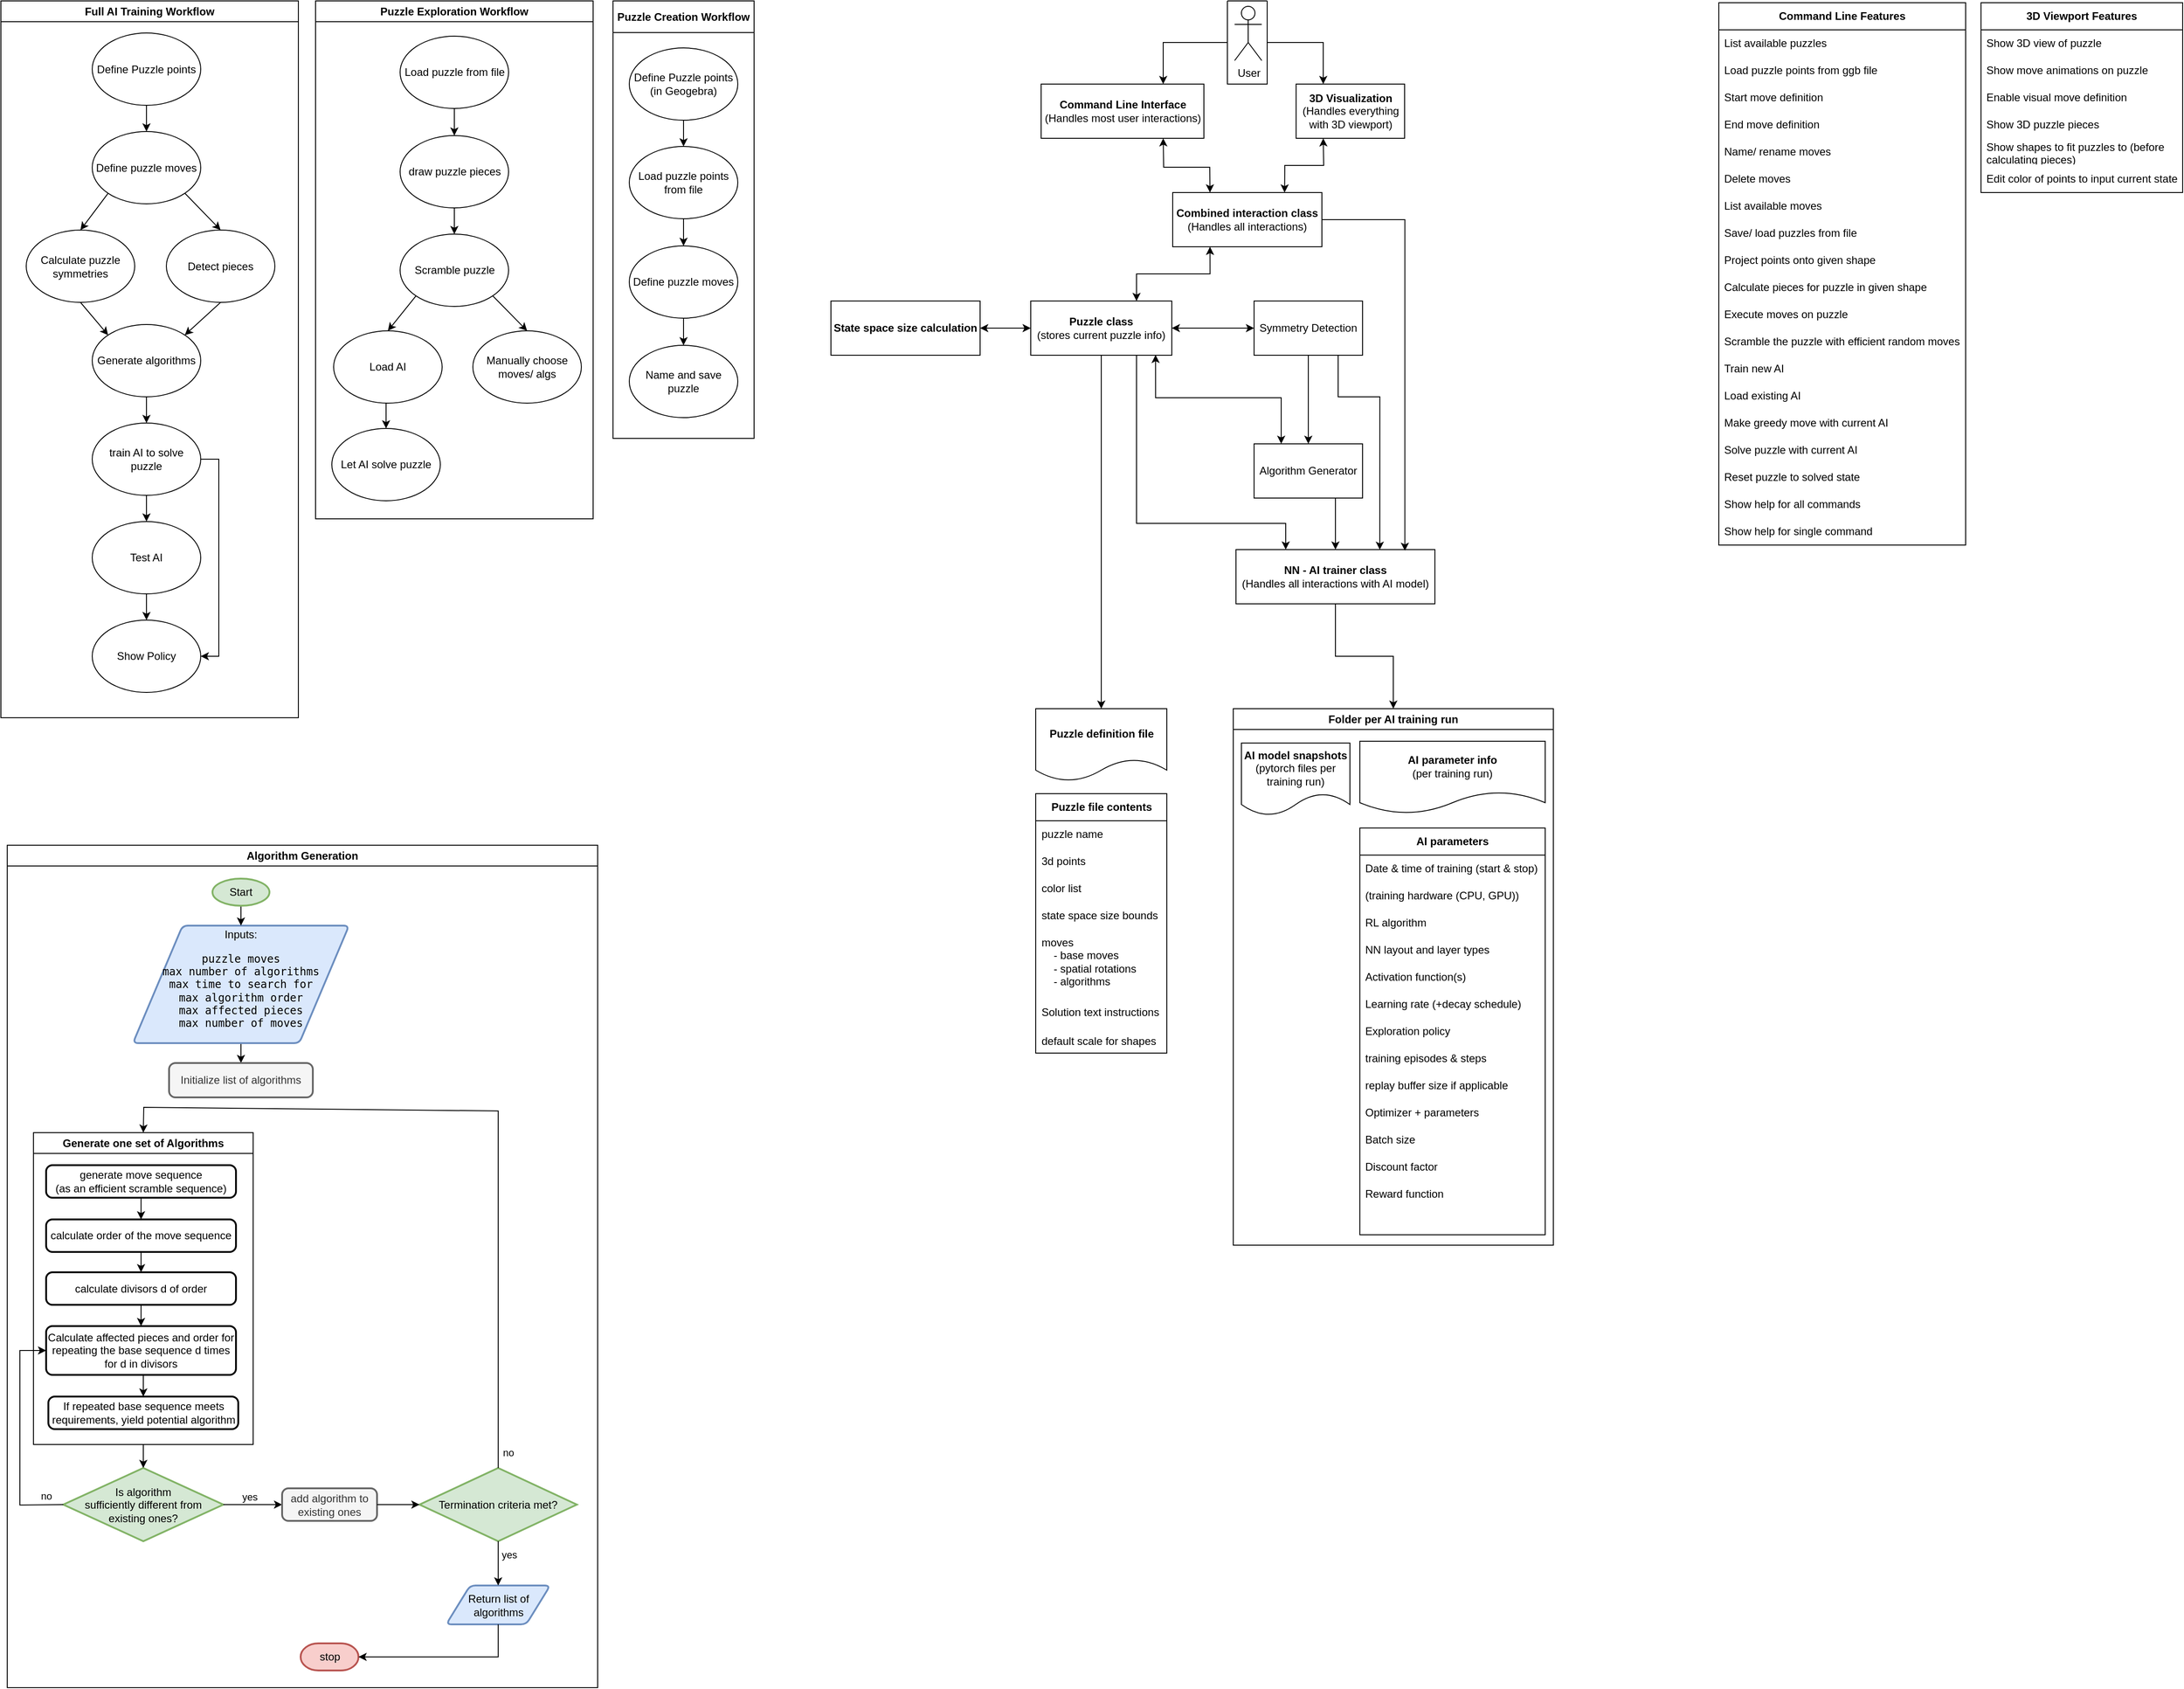 <mxfile border="50" scale="3" compressed="false" locked="false" version="24.7.7">
  <diagram name="Blank" id="YmL12bMKpDGza6XwsDPr">
    <mxGraphModel dx="4391" dy="1742" grid="0" gridSize="10" guides="1" tooltips="1" connect="1" arrows="1" fold="1" page="0" pageScale="1" pageWidth="827" pageHeight="1169" background="none" math="1" shadow="0">
      <root>
        <mxCell id="X5NqExCQtvZxIxQ7pmgY-0" />
        <mxCell id="1" parent="X5NqExCQtvZxIxQ7pmgY-0" />
        <mxCell id="YZ_U7X2G1Z9TdqTl7Ohf-2" value="&lt;b&gt;3D Visualization &lt;/b&gt;(Handles everything with 3D viewport)" style="rounded=0;whiteSpace=wrap;html=1;" parent="1" vertex="1">
          <mxGeometry x="369.5" y="362" width="120" height="60" as="geometry" />
        </mxCell>
        <mxCell id="YZ_U7X2G1Z9TdqTl7Ohf-3" value="&lt;b&gt;Command Line Interface&lt;/b&gt;&lt;br&gt;(Handles most user interactions)" style="rounded=0;whiteSpace=wrap;html=1;" parent="1" vertex="1">
          <mxGeometry x="87.5" y="362" width="180" height="60" as="geometry" />
        </mxCell>
        <mxCell id="YZ_U7X2G1Z9TdqTl7Ohf-92" style="edgeStyle=orthogonalEdgeStyle;rounded=0;orthogonalLoop=1;jettySize=auto;html=1;exitX=0.5;exitY=1;exitDx=0;exitDy=0;entryX=0.5;entryY=0;entryDx=0;entryDy=0;" parent="1" source="YZ_U7X2G1Z9TdqTl7Ohf-6" target="YZ_U7X2G1Z9TdqTl7Ohf-91" edge="1">
          <mxGeometry relative="1" as="geometry" />
        </mxCell>
        <mxCell id="YZ_U7X2G1Z9TdqTl7Ohf-6" value="&lt;b&gt;NN - AI trainer class&lt;/b&gt;&lt;br&gt;(Handles all interactions with AI model)" style="rounded=0;whiteSpace=wrap;html=1;" parent="1" vertex="1">
          <mxGeometry x="303" y="877" width="220" height="60" as="geometry" />
        </mxCell>
        <mxCell id="YZ_U7X2G1Z9TdqTl7Ohf-26" value="&lt;b&gt;Puzzle definition file&lt;/b&gt;" style="shape=document;whiteSpace=wrap;html=1;boundedLbl=1;" parent="1" vertex="1">
          <mxGeometry x="81.5" y="1053" width="145" height="80" as="geometry" />
        </mxCell>
        <mxCell id="YZ_U7X2G1Z9TdqTl7Ohf-28" value="&lt;b&gt;Puzzle file contents&lt;/b&gt;" style="swimlane;fontStyle=0;childLayout=stackLayout;horizontal=1;startSize=30;horizontalStack=0;resizeParent=1;resizeParentMax=0;resizeLast=0;collapsible=1;marginBottom=0;whiteSpace=wrap;html=1;" parent="1" vertex="1">
          <mxGeometry x="81.5" y="1147" width="145" height="287" as="geometry">
            <mxRectangle x="65" y="796" width="138" height="30" as="alternateBounds" />
          </mxGeometry>
        </mxCell>
        <mxCell id="YZ_U7X2G1Z9TdqTl7Ohf-29" value="puzzle name&lt;br&gt;" style="text;strokeColor=none;fillColor=none;align=left;verticalAlign=middle;spacingLeft=4;spacingRight=4;overflow=hidden;points=[[0,0.5],[1,0.5]];portConstraint=eastwest;rotatable=0;whiteSpace=wrap;html=1;" parent="YZ_U7X2G1Z9TdqTl7Ohf-28" vertex="1">
          <mxGeometry y="30" width="145" height="30" as="geometry" />
        </mxCell>
        <mxCell id="YZ_U7X2G1Z9TdqTl7Ohf-30" value="3d points" style="text;strokeColor=none;fillColor=none;align=left;verticalAlign=middle;spacingLeft=4;spacingRight=4;overflow=hidden;points=[[0,0.5],[1,0.5]];portConstraint=eastwest;rotatable=0;whiteSpace=wrap;html=1;" parent="YZ_U7X2G1Z9TdqTl7Ohf-28" vertex="1">
          <mxGeometry y="60" width="145" height="30" as="geometry" />
        </mxCell>
        <mxCell id="YZ_U7X2G1Z9TdqTl7Ohf-31" value="color list" style="text;strokeColor=none;fillColor=none;align=left;verticalAlign=middle;spacingLeft=4;spacingRight=4;overflow=hidden;points=[[0,0.5],[1,0.5]];portConstraint=eastwest;rotatable=0;whiteSpace=wrap;html=1;" parent="YZ_U7X2G1Z9TdqTl7Ohf-28" vertex="1">
          <mxGeometry y="90" width="145" height="30" as="geometry" />
        </mxCell>
        <mxCell id="YZ_U7X2G1Z9TdqTl7Ohf-33" value="state space size bounds" style="text;strokeColor=none;fillColor=none;align=left;verticalAlign=middle;spacingLeft=4;spacingRight=4;overflow=hidden;points=[[0,0.5],[1,0.5]];portConstraint=eastwest;rotatable=0;whiteSpace=wrap;html=1;" parent="YZ_U7X2G1Z9TdqTl7Ohf-28" vertex="1">
          <mxGeometry y="120" width="145" height="30" as="geometry" />
        </mxCell>
        <mxCell id="YZ_U7X2G1Z9TdqTl7Ohf-32" value="moves&lt;br&gt;&amp;nbsp; &amp;nbsp; - base moves&lt;br&gt;&amp;nbsp; &amp;nbsp; - spatial rotations&lt;br&gt;&amp;nbsp; &amp;nbsp; - algorithms" style="text;strokeColor=none;fillColor=none;align=left;verticalAlign=middle;spacingLeft=4;spacingRight=4;overflow=hidden;points=[[0,0.5],[1,0.5]];portConstraint=eastwest;rotatable=0;whiteSpace=wrap;html=1;" parent="YZ_U7X2G1Z9TdqTl7Ohf-28" vertex="1">
          <mxGeometry y="150" width="145" height="72" as="geometry" />
        </mxCell>
        <mxCell id="YZ_U7X2G1Z9TdqTl7Ohf-34" value="Solution text instructions" style="text;strokeColor=none;fillColor=none;align=left;verticalAlign=middle;spacingLeft=4;spacingRight=4;overflow=hidden;points=[[0,0.5],[1,0.5]];portConstraint=eastwest;rotatable=0;whiteSpace=wrap;html=1;" parent="YZ_U7X2G1Z9TdqTl7Ohf-28" vertex="1">
          <mxGeometry y="222" width="145" height="39" as="geometry" />
        </mxCell>
        <mxCell id="YZ_U7X2G1Z9TdqTl7Ohf-35" value="default scale for shapes" style="text;strokeColor=none;fillColor=none;align=left;verticalAlign=middle;spacingLeft=4;spacingRight=4;overflow=hidden;points=[[0,0.5],[1,0.5]];portConstraint=eastwest;rotatable=0;whiteSpace=wrap;html=1;" parent="YZ_U7X2G1Z9TdqTl7Ohf-28" vertex="1">
          <mxGeometry y="261" width="145" height="26" as="geometry" />
        </mxCell>
        <mxCell id="YZ_U7X2G1Z9TdqTl7Ohf-85" style="edgeStyle=orthogonalEdgeStyle;rounded=0;orthogonalLoop=1;jettySize=auto;html=1;exitX=0.5;exitY=1;exitDx=0;exitDy=0;entryX=0.5;entryY=0;entryDx=0;entryDy=0;" parent="1" source="YZ_U7X2G1Z9TdqTl7Ohf-36" target="YZ_U7X2G1Z9TdqTl7Ohf-26" edge="1">
          <mxGeometry relative="1" as="geometry" />
        </mxCell>
        <mxCell id="YZ_U7X2G1Z9TdqTl7Ohf-87" style="edgeStyle=orthogonalEdgeStyle;rounded=0;orthogonalLoop=1;jettySize=auto;html=1;exitX=0.75;exitY=1;exitDx=0;exitDy=0;entryX=0.25;entryY=0;entryDx=0;entryDy=0;" parent="1" source="YZ_U7X2G1Z9TdqTl7Ohf-36" target="YZ_U7X2G1Z9TdqTl7Ohf-6" edge="1">
          <mxGeometry relative="1" as="geometry">
            <Array as="points">
              <mxPoint x="193" y="848" />
              <mxPoint x="358" y="848" />
            </Array>
          </mxGeometry>
        </mxCell>
        <mxCell id="vBAFqBCsBt2yFsT1og7w-2" style="edgeStyle=orthogonalEdgeStyle;rounded=0;orthogonalLoop=1;jettySize=auto;html=1;exitX=0.885;exitY=0.993;exitDx=0;exitDy=0;entryX=0.25;entryY=0;entryDx=0;entryDy=0;exitPerimeter=0;startArrow=classic;" parent="1" source="YZ_U7X2G1Z9TdqTl7Ohf-36" target="vBAFqBCsBt2yFsT1og7w-1" edge="1">
          <mxGeometry relative="1" as="geometry">
            <Array as="points">
              <mxPoint x="214" y="709" />
              <mxPoint x="353" y="709" />
            </Array>
          </mxGeometry>
        </mxCell>
        <mxCell id="vBAFqBCsBt2yFsT1og7w-9" style="edgeStyle=orthogonalEdgeStyle;rounded=0;orthogonalLoop=1;jettySize=auto;html=1;exitX=1;exitY=0.5;exitDx=0;exitDy=0;entryX=0;entryY=0.5;entryDx=0;entryDy=0;startArrow=classic;" parent="1" source="YZ_U7X2G1Z9TdqTl7Ohf-36" target="vBAFqBCsBt2yFsT1og7w-5" edge="1">
          <mxGeometry relative="1" as="geometry" />
        </mxCell>
        <mxCell id="YZ_U7X2G1Z9TdqTl7Ohf-36" value="&lt;b&gt;Puzzle class&lt;/b&gt;&lt;br&gt;(stores current puzzle info)" style="rounded=0;whiteSpace=wrap;html=1;" parent="1" vertex="1">
          <mxGeometry x="76" y="602" width="156" height="60" as="geometry" />
        </mxCell>
        <mxCell id="YZ_U7X2G1Z9TdqTl7Ohf-37" value="Full AI Training Workflow" style="swimlane;whiteSpace=wrap;html=1;" parent="1" vertex="1">
          <mxGeometry x="-1063" y="270" width="329" height="793" as="geometry" />
        </mxCell>
        <mxCell id="YZ_U7X2G1Z9TdqTl7Ohf-8" value="Define Puzzle points" style="ellipse;whiteSpace=wrap;html=1;" parent="YZ_U7X2G1Z9TdqTl7Ohf-37" vertex="1">
          <mxGeometry x="101" y="35.5" width="120" height="80" as="geometry" />
        </mxCell>
        <mxCell id="YZ_U7X2G1Z9TdqTl7Ohf-9" value="Define puzzle moves" style="ellipse;whiteSpace=wrap;html=1;" parent="YZ_U7X2G1Z9TdqTl7Ohf-37" vertex="1">
          <mxGeometry x="101" y="144.5" width="120" height="80" as="geometry" />
        </mxCell>
        <mxCell id="YZ_U7X2G1Z9TdqTl7Ohf-17" style="edgeStyle=orthogonalEdgeStyle;rounded=0;orthogonalLoop=1;jettySize=auto;html=1;exitX=0.5;exitY=1;exitDx=0;exitDy=0;entryX=0.5;entryY=0;entryDx=0;entryDy=0;" parent="YZ_U7X2G1Z9TdqTl7Ohf-37" source="YZ_U7X2G1Z9TdqTl7Ohf-8" target="YZ_U7X2G1Z9TdqTl7Ohf-9" edge="1">
          <mxGeometry relative="1" as="geometry" />
        </mxCell>
        <mxCell id="YZ_U7X2G1Z9TdqTl7Ohf-10" value="Calculate puzzle symmetries" style="ellipse;whiteSpace=wrap;html=1;" parent="YZ_U7X2G1Z9TdqTl7Ohf-37" vertex="1">
          <mxGeometry x="28" y="253.5" width="120" height="80" as="geometry" />
        </mxCell>
        <mxCell id="OKftUoUEySjcNpwJLwpV-1" value="Detect pieces" style="ellipse;whiteSpace=wrap;html=1;" vertex="1" parent="YZ_U7X2G1Z9TdqTl7Ohf-37">
          <mxGeometry x="183" y="253.5" width="120" height="80" as="geometry" />
        </mxCell>
        <mxCell id="YZ_U7X2G1Z9TdqTl7Ohf-11" value="Generate algorithms" style="ellipse;whiteSpace=wrap;html=1;" parent="YZ_U7X2G1Z9TdqTl7Ohf-37" vertex="1">
          <mxGeometry x="101" y="358" width="120" height="80" as="geometry" />
        </mxCell>
        <mxCell id="YZ_U7X2G1Z9TdqTl7Ohf-12" value="train AI to solve puzzle" style="ellipse;whiteSpace=wrap;html=1;" parent="YZ_U7X2G1Z9TdqTl7Ohf-37" vertex="1">
          <mxGeometry x="101" y="467" width="120" height="80" as="geometry" />
        </mxCell>
        <mxCell id="YZ_U7X2G1Z9TdqTl7Ohf-20" style="edgeStyle=orthogonalEdgeStyle;rounded=0;orthogonalLoop=1;jettySize=auto;html=1;exitX=0.5;exitY=1;exitDx=0;exitDy=0;entryX=0.5;entryY=0;entryDx=0;entryDy=0;" parent="YZ_U7X2G1Z9TdqTl7Ohf-37" source="YZ_U7X2G1Z9TdqTl7Ohf-11" target="YZ_U7X2G1Z9TdqTl7Ohf-12" edge="1">
          <mxGeometry relative="1" as="geometry" />
        </mxCell>
        <mxCell id="YZ_U7X2G1Z9TdqTl7Ohf-13" value="Test AI" style="ellipse;whiteSpace=wrap;html=1;" parent="YZ_U7X2G1Z9TdqTl7Ohf-37" vertex="1">
          <mxGeometry x="101" y="576" width="120" height="80" as="geometry" />
        </mxCell>
        <mxCell id="YZ_U7X2G1Z9TdqTl7Ohf-21" style="edgeStyle=orthogonalEdgeStyle;rounded=0;orthogonalLoop=1;jettySize=auto;html=1;exitX=0.5;exitY=1;exitDx=0;exitDy=0;entryX=0.5;entryY=0;entryDx=0;entryDy=0;" parent="YZ_U7X2G1Z9TdqTl7Ohf-37" source="YZ_U7X2G1Z9TdqTl7Ohf-12" target="YZ_U7X2G1Z9TdqTl7Ohf-13" edge="1">
          <mxGeometry relative="1" as="geometry" />
        </mxCell>
        <mxCell id="YZ_U7X2G1Z9TdqTl7Ohf-14" value="Show Policy" style="ellipse;whiteSpace=wrap;html=1;" parent="YZ_U7X2G1Z9TdqTl7Ohf-37" vertex="1">
          <mxGeometry x="101" y="685" width="120" height="80" as="geometry" />
        </mxCell>
        <mxCell id="YZ_U7X2G1Z9TdqTl7Ohf-24" style="edgeStyle=orthogonalEdgeStyle;rounded=0;orthogonalLoop=1;jettySize=auto;html=1;exitX=1;exitY=0.5;exitDx=0;exitDy=0;entryX=1;entryY=0.5;entryDx=0;entryDy=0;" parent="YZ_U7X2G1Z9TdqTl7Ohf-37" source="YZ_U7X2G1Z9TdqTl7Ohf-12" target="YZ_U7X2G1Z9TdqTl7Ohf-14" edge="1">
          <mxGeometry relative="1" as="geometry" />
        </mxCell>
        <mxCell id="YZ_U7X2G1Z9TdqTl7Ohf-22" style="edgeStyle=orthogonalEdgeStyle;rounded=0;orthogonalLoop=1;jettySize=auto;html=1;exitX=0.5;exitY=1;exitDx=0;exitDy=0;entryX=0.5;entryY=0;entryDx=0;entryDy=0;" parent="YZ_U7X2G1Z9TdqTl7Ohf-37" source="YZ_U7X2G1Z9TdqTl7Ohf-13" target="YZ_U7X2G1Z9TdqTl7Ohf-14" edge="1">
          <mxGeometry relative="1" as="geometry" />
        </mxCell>
        <mxCell id="OKftUoUEySjcNpwJLwpV-4" value="" style="endArrow=classic;html=1;rounded=0;entryX=0.5;entryY=0;entryDx=0;entryDy=0;exitX=0;exitY=1;exitDx=0;exitDy=0;" edge="1" parent="YZ_U7X2G1Z9TdqTl7Ohf-37" source="YZ_U7X2G1Z9TdqTl7Ohf-9" target="YZ_U7X2G1Z9TdqTl7Ohf-10">
          <mxGeometry width="50" height="50" relative="1" as="geometry">
            <mxPoint x="517" y="289" as="sourcePoint" />
            <mxPoint x="567" y="239" as="targetPoint" />
          </mxGeometry>
        </mxCell>
        <mxCell id="OKftUoUEySjcNpwJLwpV-6" value="" style="endArrow=classic;html=1;rounded=0;entryX=0.5;entryY=0;entryDx=0;entryDy=0;exitX=1;exitY=1;exitDx=0;exitDy=0;" edge="1" parent="YZ_U7X2G1Z9TdqTl7Ohf-37" source="YZ_U7X2G1Z9TdqTl7Ohf-9" target="OKftUoUEySjcNpwJLwpV-1">
          <mxGeometry width="50" height="50" relative="1" as="geometry">
            <mxPoint x="213" y="303" as="sourcePoint" />
            <mxPoint x="263" y="253" as="targetPoint" />
          </mxGeometry>
        </mxCell>
        <mxCell id="OKftUoUEySjcNpwJLwpV-7" value="" style="endArrow=classic;html=1;rounded=0;entryX=1;entryY=0;entryDx=0;entryDy=0;exitX=0.5;exitY=1;exitDx=0;exitDy=0;" edge="1" parent="YZ_U7X2G1Z9TdqTl7Ohf-37" source="OKftUoUEySjcNpwJLwpV-1" target="YZ_U7X2G1Z9TdqTl7Ohf-11">
          <mxGeometry width="50" height="50" relative="1" as="geometry">
            <mxPoint x="198" y="419" as="sourcePoint" />
            <mxPoint x="248" y="369" as="targetPoint" />
          </mxGeometry>
        </mxCell>
        <mxCell id="OKftUoUEySjcNpwJLwpV-8" value="" style="endArrow=classic;html=1;rounded=0;exitX=0.5;exitY=1;exitDx=0;exitDy=0;entryX=0;entryY=0;entryDx=0;entryDy=0;" edge="1" parent="YZ_U7X2G1Z9TdqTl7Ohf-37" source="YZ_U7X2G1Z9TdqTl7Ohf-10" target="YZ_U7X2G1Z9TdqTl7Ohf-11">
          <mxGeometry width="50" height="50" relative="1" as="geometry">
            <mxPoint x="198" y="419" as="sourcePoint" />
            <mxPoint x="248" y="369" as="targetPoint" />
          </mxGeometry>
        </mxCell>
        <mxCell id="YZ_U7X2G1Z9TdqTl7Ohf-38" value="Puzzle Exploration Workflow" style="swimlane;whiteSpace=wrap;html=1;" parent="1" vertex="1">
          <mxGeometry x="-715" y="270" width="307" height="573" as="geometry" />
        </mxCell>
        <mxCell id="YZ_U7X2G1Z9TdqTl7Ohf-53" style="edgeStyle=orthogonalEdgeStyle;rounded=0;orthogonalLoop=1;jettySize=auto;html=1;exitX=0.5;exitY=1;exitDx=0;exitDy=0;entryX=0.5;entryY=0;entryDx=0;entryDy=0;" parent="YZ_U7X2G1Z9TdqTl7Ohf-38" source="YZ_U7X2G1Z9TdqTl7Ohf-39" target="YZ_U7X2G1Z9TdqTl7Ohf-52" edge="1">
          <mxGeometry relative="1" as="geometry" />
        </mxCell>
        <mxCell id="YZ_U7X2G1Z9TdqTl7Ohf-39" value="Load puzzle from file" style="ellipse;whiteSpace=wrap;html=1;" parent="YZ_U7X2G1Z9TdqTl7Ohf-38" vertex="1">
          <mxGeometry x="93.5" y="39" width="120" height="80" as="geometry" />
        </mxCell>
        <mxCell id="YZ_U7X2G1Z9TdqTl7Ohf-48" style="edgeStyle=orthogonalEdgeStyle;rounded=0;orthogonalLoop=1;jettySize=auto;html=1;exitX=0.5;exitY=1;exitDx=0;exitDy=0;entryX=0.5;entryY=0;entryDx=0;entryDy=0;" parent="YZ_U7X2G1Z9TdqTl7Ohf-38" source="YZ_U7X2G1Z9TdqTl7Ohf-40" target="YZ_U7X2G1Z9TdqTl7Ohf-42" edge="1">
          <mxGeometry relative="1" as="geometry" />
        </mxCell>
        <mxCell id="YZ_U7X2G1Z9TdqTl7Ohf-40" value="Load AI" style="ellipse;whiteSpace=wrap;html=1;" parent="YZ_U7X2G1Z9TdqTl7Ohf-38" vertex="1">
          <mxGeometry x="20" y="365" width="120" height="80" as="geometry" />
        </mxCell>
        <mxCell id="YZ_U7X2G1Z9TdqTl7Ohf-41" value="Scramble puzzle" style="ellipse;whiteSpace=wrap;html=1;" parent="YZ_U7X2G1Z9TdqTl7Ohf-38" vertex="1">
          <mxGeometry x="93.5" y="258" width="120" height="80" as="geometry" />
        </mxCell>
        <mxCell id="YZ_U7X2G1Z9TdqTl7Ohf-42" value="Let AI solve puzzle" style="ellipse;whiteSpace=wrap;html=1;" parent="YZ_U7X2G1Z9TdqTl7Ohf-38" vertex="1">
          <mxGeometry x="18" y="473" width="120" height="80" as="geometry" />
        </mxCell>
        <mxCell id="YZ_U7X2G1Z9TdqTl7Ohf-43" value="Manually choose moves/ algs" style="ellipse;whiteSpace=wrap;html=1;" parent="YZ_U7X2G1Z9TdqTl7Ohf-38" vertex="1">
          <mxGeometry x="174" y="365" width="120" height="80" as="geometry" />
        </mxCell>
        <mxCell id="YZ_U7X2G1Z9TdqTl7Ohf-54" style="edgeStyle=orthogonalEdgeStyle;rounded=0;orthogonalLoop=1;jettySize=auto;html=1;exitX=0.5;exitY=1;exitDx=0;exitDy=0;entryX=0.5;entryY=0;entryDx=0;entryDy=0;" parent="YZ_U7X2G1Z9TdqTl7Ohf-38" source="YZ_U7X2G1Z9TdqTl7Ohf-52" target="YZ_U7X2G1Z9TdqTl7Ohf-41" edge="1">
          <mxGeometry relative="1" as="geometry" />
        </mxCell>
        <mxCell id="YZ_U7X2G1Z9TdqTl7Ohf-52" value="draw puzzle pieces" style="ellipse;whiteSpace=wrap;html=1;" parent="YZ_U7X2G1Z9TdqTl7Ohf-38" vertex="1">
          <mxGeometry x="93.5" y="149" width="120" height="80" as="geometry" />
        </mxCell>
        <mxCell id="OKftUoUEySjcNpwJLwpV-9" value="" style="endArrow=classic;html=1;rounded=0;entryX=0.5;entryY=0;entryDx=0;entryDy=0;exitX=0;exitY=1;exitDx=0;exitDy=0;" edge="1" parent="YZ_U7X2G1Z9TdqTl7Ohf-38" source="YZ_U7X2G1Z9TdqTl7Ohf-41" target="YZ_U7X2G1Z9TdqTl7Ohf-40">
          <mxGeometry width="50" height="50" relative="1" as="geometry">
            <mxPoint x="-143" y="371" as="sourcePoint" />
            <mxPoint x="-93" y="321" as="targetPoint" />
          </mxGeometry>
        </mxCell>
        <mxCell id="OKftUoUEySjcNpwJLwpV-10" value="" style="endArrow=classic;html=1;rounded=0;entryX=0.5;entryY=0;entryDx=0;entryDy=0;exitX=1;exitY=1;exitDx=0;exitDy=0;" edge="1" parent="YZ_U7X2G1Z9TdqTl7Ohf-38" source="YZ_U7X2G1Z9TdqTl7Ohf-41" target="YZ_U7X2G1Z9TdqTl7Ohf-43">
          <mxGeometry width="50" height="50" relative="1" as="geometry">
            <mxPoint x="-143" y="371" as="sourcePoint" />
            <mxPoint x="-93" y="321" as="targetPoint" />
          </mxGeometry>
        </mxCell>
        <mxCell id="YZ_U7X2G1Z9TdqTl7Ohf-55" value="Puzzle Creation Workflow" style="swimlane;whiteSpace=wrap;html=1;startSize=35;" parent="1" vertex="1">
          <mxGeometry x="-386" y="270" width="156" height="484" as="geometry" />
        </mxCell>
        <mxCell id="YZ_U7X2G1Z9TdqTl7Ohf-60" style="edgeStyle=orthogonalEdgeStyle;rounded=0;orthogonalLoop=1;jettySize=auto;html=1;exitX=0.5;exitY=1;exitDx=0;exitDy=0;entryX=0.5;entryY=0;entryDx=0;entryDy=0;" parent="YZ_U7X2G1Z9TdqTl7Ohf-55" source="YZ_U7X2G1Z9TdqTl7Ohf-56" target="YZ_U7X2G1Z9TdqTl7Ohf-58" edge="1">
          <mxGeometry relative="1" as="geometry" />
        </mxCell>
        <mxCell id="YZ_U7X2G1Z9TdqTl7Ohf-56" value="Define Puzzle points&lt;br&gt;(in Geogebra)" style="ellipse;whiteSpace=wrap;html=1;" parent="YZ_U7X2G1Z9TdqTl7Ohf-55" vertex="1">
          <mxGeometry x="18" y="52" width="120" height="80" as="geometry" />
        </mxCell>
        <mxCell id="YZ_U7X2G1Z9TdqTl7Ohf-57" value="Name and save puzzle" style="ellipse;whiteSpace=wrap;html=1;" parent="YZ_U7X2G1Z9TdqTl7Ohf-55" vertex="1">
          <mxGeometry x="18" y="381" width="120" height="80" as="geometry" />
        </mxCell>
        <mxCell id="YZ_U7X2G1Z9TdqTl7Ohf-61" style="edgeStyle=orthogonalEdgeStyle;rounded=0;orthogonalLoop=1;jettySize=auto;html=1;exitX=0.5;exitY=1;exitDx=0;exitDy=0;entryX=0.5;entryY=0;entryDx=0;entryDy=0;" parent="YZ_U7X2G1Z9TdqTl7Ohf-55" source="YZ_U7X2G1Z9TdqTl7Ohf-58" target="YZ_U7X2G1Z9TdqTl7Ohf-59" edge="1">
          <mxGeometry relative="1" as="geometry" />
        </mxCell>
        <mxCell id="YZ_U7X2G1Z9TdqTl7Ohf-58" value="Load puzzle points from file" style="ellipse;whiteSpace=wrap;html=1;" parent="YZ_U7X2G1Z9TdqTl7Ohf-55" vertex="1">
          <mxGeometry x="18" y="161" width="120" height="80" as="geometry" />
        </mxCell>
        <mxCell id="YZ_U7X2G1Z9TdqTl7Ohf-62" style="edgeStyle=orthogonalEdgeStyle;rounded=0;orthogonalLoop=1;jettySize=auto;html=1;exitX=0.5;exitY=1;exitDx=0;exitDy=0;entryX=0.5;entryY=0;entryDx=0;entryDy=0;" parent="YZ_U7X2G1Z9TdqTl7Ohf-55" source="YZ_U7X2G1Z9TdqTl7Ohf-59" target="YZ_U7X2G1Z9TdqTl7Ohf-57" edge="1">
          <mxGeometry relative="1" as="geometry" />
        </mxCell>
        <mxCell id="YZ_U7X2G1Z9TdqTl7Ohf-59" value="Define puzzle moves" style="ellipse;whiteSpace=wrap;html=1;" parent="YZ_U7X2G1Z9TdqTl7Ohf-55" vertex="1">
          <mxGeometry x="18" y="271" width="120" height="80" as="geometry" />
        </mxCell>
        <mxCell id="YZ_U7X2G1Z9TdqTl7Ohf-84" style="edgeStyle=orthogonalEdgeStyle;rounded=0;orthogonalLoop=1;jettySize=auto;html=1;exitX=0.25;exitY=1;exitDx=0;exitDy=0;entryX=0.75;entryY=0;entryDx=0;entryDy=0;startArrow=classic;" parent="1" source="YZ_U7X2G1Z9TdqTl7Ohf-78" target="YZ_U7X2G1Z9TdqTl7Ohf-36" edge="1">
          <mxGeometry relative="1" as="geometry" />
        </mxCell>
        <mxCell id="YZ_U7X2G1Z9TdqTl7Ohf-86" style="edgeStyle=orthogonalEdgeStyle;rounded=0;orthogonalLoop=1;jettySize=auto;html=1;exitX=1;exitY=0.5;exitDx=0;exitDy=0;entryX=0.849;entryY=0.022;entryDx=0;entryDy=0;entryPerimeter=0;" parent="1" source="YZ_U7X2G1Z9TdqTl7Ohf-78" target="YZ_U7X2G1Z9TdqTl7Ohf-6" edge="1">
          <mxGeometry relative="1" as="geometry">
            <Array as="points">
              <mxPoint x="490" y="512" />
            </Array>
          </mxGeometry>
        </mxCell>
        <mxCell id="YZ_U7X2G1Z9TdqTl7Ohf-78" value="&lt;b&gt;Combined interaction class&lt;/b&gt;&lt;br&gt;(Handles all interactions)" style="rounded=0;whiteSpace=wrap;html=1;" parent="1" vertex="1">
          <mxGeometry x="233" y="482" width="165" height="60" as="geometry" />
        </mxCell>
        <mxCell id="YZ_U7X2G1Z9TdqTl7Ohf-81" value="" style="endArrow=classic;startArrow=classic;html=1;rounded=0;entryX=0.25;entryY=1;entryDx=0;entryDy=0;exitX=0.75;exitY=0;exitDx=0;exitDy=0;" parent="1" source="YZ_U7X2G1Z9TdqTl7Ohf-78" target="YZ_U7X2G1Z9TdqTl7Ohf-2" edge="1">
          <mxGeometry width="50" height="50" relative="1" as="geometry">
            <mxPoint x="289" y="571" as="sourcePoint" />
            <mxPoint x="339" y="521" as="targetPoint" />
            <Array as="points">
              <mxPoint x="357" y="452" />
              <mxPoint x="400" y="452" />
            </Array>
          </mxGeometry>
        </mxCell>
        <mxCell id="YZ_U7X2G1Z9TdqTl7Ohf-82" value="" style="endArrow=classic;startArrow=classic;html=1;rounded=0;entryX=0.75;entryY=1;entryDx=0;entryDy=0;exitX=0.25;exitY=0;exitDx=0;exitDy=0;" parent="1" source="YZ_U7X2G1Z9TdqTl7Ohf-78" target="YZ_U7X2G1Z9TdqTl7Ohf-3" edge="1">
          <mxGeometry width="50" height="50" relative="1" as="geometry">
            <mxPoint x="169" y="492" as="sourcePoint" />
            <mxPoint x="212" y="432" as="targetPoint" />
            <Array as="points">
              <mxPoint x="274" y="454" />
              <mxPoint x="223" y="454" />
            </Array>
          </mxGeometry>
        </mxCell>
        <mxCell id="YZ_U7X2G1Z9TdqTl7Ohf-91" value="Folder per AI training run" style="swimlane;whiteSpace=wrap;html=1;" parent="1" vertex="1">
          <mxGeometry x="300" y="1053" width="354" height="593.5" as="geometry" />
        </mxCell>
        <mxCell id="YZ_U7X2G1Z9TdqTl7Ohf-25" value="&lt;b&gt;AI model snapshots&lt;/b&gt;&lt;br&gt;(pytorch files per training run)" style="shape=document;whiteSpace=wrap;html=1;boundedLbl=1;" parent="YZ_U7X2G1Z9TdqTl7Ohf-91" vertex="1">
          <mxGeometry x="9" y="38" width="120" height="80" as="geometry" />
        </mxCell>
        <mxCell id="YZ_U7X2G1Z9TdqTl7Ohf-27" value="&lt;b&gt;AI parameter info&lt;/b&gt;&lt;br&gt;(per training run)" style="shape=document;whiteSpace=wrap;html=1;boundedLbl=1;" parent="YZ_U7X2G1Z9TdqTl7Ohf-91" vertex="1">
          <mxGeometry x="140" y="36" width="205" height="80" as="geometry" />
        </mxCell>
        <mxCell id="YZ_U7X2G1Z9TdqTl7Ohf-63" value="&lt;b&gt;AI parameters&lt;/b&gt;" style="swimlane;fontStyle=0;childLayout=stackLayout;horizontal=1;startSize=30;horizontalStack=0;resizeParent=1;resizeParentMax=0;resizeLast=0;collapsible=1;marginBottom=0;whiteSpace=wrap;html=1;" parent="YZ_U7X2G1Z9TdqTl7Ohf-91" vertex="1">
          <mxGeometry x="140" y="132" width="205" height="450" as="geometry" />
        </mxCell>
        <mxCell id="YZ_U7X2G1Z9TdqTl7Ohf-64" value="Date &amp;amp; time of training (start &amp;amp; stop)" style="text;strokeColor=none;fillColor=none;align=left;verticalAlign=middle;spacingLeft=4;spacingRight=4;overflow=hidden;points=[[0,0.5],[1,0.5]];portConstraint=eastwest;rotatable=0;whiteSpace=wrap;html=1;" parent="YZ_U7X2G1Z9TdqTl7Ohf-63" vertex="1">
          <mxGeometry y="30" width="205" height="30" as="geometry" />
        </mxCell>
        <mxCell id="YZ_U7X2G1Z9TdqTl7Ohf-65" value="(training hardware (CPU, GPU))" style="text;strokeColor=none;fillColor=none;align=left;verticalAlign=middle;spacingLeft=4;spacingRight=4;overflow=hidden;points=[[0,0.5],[1,0.5]];portConstraint=eastwest;rotatable=0;whiteSpace=wrap;html=1;" parent="YZ_U7X2G1Z9TdqTl7Ohf-63" vertex="1">
          <mxGeometry y="60" width="205" height="30" as="geometry" />
        </mxCell>
        <mxCell id="YZ_U7X2G1Z9TdqTl7Ohf-66" value="RL algorithm" style="text;strokeColor=none;fillColor=none;align=left;verticalAlign=middle;spacingLeft=4;spacingRight=4;overflow=hidden;points=[[0,0.5],[1,0.5]];portConstraint=eastwest;rotatable=0;whiteSpace=wrap;html=1;" parent="YZ_U7X2G1Z9TdqTl7Ohf-63" vertex="1">
          <mxGeometry y="90" width="205" height="30" as="geometry" />
        </mxCell>
        <mxCell id="YZ_U7X2G1Z9TdqTl7Ohf-72" value="NN layout and layer types" style="text;strokeColor=none;fillColor=none;align=left;verticalAlign=middle;spacingLeft=4;spacingRight=4;overflow=hidden;points=[[0,0.5],[1,0.5]];portConstraint=eastwest;rotatable=0;whiteSpace=wrap;html=1;" parent="YZ_U7X2G1Z9TdqTl7Ohf-63" vertex="1">
          <mxGeometry y="120" width="205" height="30" as="geometry" />
        </mxCell>
        <mxCell id="YZ_U7X2G1Z9TdqTl7Ohf-71" value="Activation function(s)" style="text;strokeColor=none;fillColor=none;align=left;verticalAlign=middle;spacingLeft=4;spacingRight=4;overflow=hidden;points=[[0,0.5],[1,0.5]];portConstraint=eastwest;rotatable=0;whiteSpace=wrap;html=1;" parent="YZ_U7X2G1Z9TdqTl7Ohf-63" vertex="1">
          <mxGeometry y="150" width="205" height="30" as="geometry" />
        </mxCell>
        <mxCell id="YZ_U7X2G1Z9TdqTl7Ohf-70" value="Learning rate (+decay schedule)" style="text;strokeColor=none;fillColor=none;align=left;verticalAlign=middle;spacingLeft=4;spacingRight=4;overflow=hidden;points=[[0,0.5],[1,0.5]];portConstraint=eastwest;rotatable=0;whiteSpace=wrap;html=1;" parent="YZ_U7X2G1Z9TdqTl7Ohf-63" vertex="1">
          <mxGeometry y="180" width="205" height="30" as="geometry" />
        </mxCell>
        <mxCell id="YZ_U7X2G1Z9TdqTl7Ohf-69" value="Exploration policy" style="text;strokeColor=none;fillColor=none;align=left;verticalAlign=middle;spacingLeft=4;spacingRight=4;overflow=hidden;points=[[0,0.5],[1,0.5]];portConstraint=eastwest;rotatable=0;whiteSpace=wrap;html=1;" parent="YZ_U7X2G1Z9TdqTl7Ohf-63" vertex="1">
          <mxGeometry y="210" width="205" height="30" as="geometry" />
        </mxCell>
        <mxCell id="YZ_U7X2G1Z9TdqTl7Ohf-68" value="training episodes &amp;amp; steps" style="text;strokeColor=none;fillColor=none;align=left;verticalAlign=middle;spacingLeft=4;spacingRight=4;overflow=hidden;points=[[0,0.5],[1,0.5]];portConstraint=eastwest;rotatable=0;whiteSpace=wrap;html=1;" parent="YZ_U7X2G1Z9TdqTl7Ohf-63" vertex="1">
          <mxGeometry y="240" width="205" height="30" as="geometry" />
        </mxCell>
        <mxCell id="YZ_U7X2G1Z9TdqTl7Ohf-67" value="replay buffer size if applicable" style="text;strokeColor=none;fillColor=none;align=left;verticalAlign=middle;spacingLeft=4;spacingRight=4;overflow=hidden;points=[[0,0.5],[1,0.5]];portConstraint=eastwest;rotatable=0;whiteSpace=wrap;html=1;" parent="YZ_U7X2G1Z9TdqTl7Ohf-63" vertex="1">
          <mxGeometry y="270" width="205" height="30" as="geometry" />
        </mxCell>
        <mxCell id="YZ_U7X2G1Z9TdqTl7Ohf-73" value="Optimizer + parameters" style="text;strokeColor=none;fillColor=none;align=left;verticalAlign=middle;spacingLeft=4;spacingRight=4;overflow=hidden;points=[[0,0.5],[1,0.5]];portConstraint=eastwest;rotatable=0;whiteSpace=wrap;html=1;" parent="YZ_U7X2G1Z9TdqTl7Ohf-63" vertex="1">
          <mxGeometry y="300" width="205" height="30" as="geometry" />
        </mxCell>
        <mxCell id="YZ_U7X2G1Z9TdqTl7Ohf-77" value="Batch size" style="text;strokeColor=none;fillColor=none;align=left;verticalAlign=middle;spacingLeft=4;spacingRight=4;overflow=hidden;points=[[0,0.5],[1,0.5]];portConstraint=eastwest;rotatable=0;whiteSpace=wrap;html=1;" parent="YZ_U7X2G1Z9TdqTl7Ohf-63" vertex="1">
          <mxGeometry y="330" width="205" height="30" as="geometry" />
        </mxCell>
        <mxCell id="YZ_U7X2G1Z9TdqTl7Ohf-76" value="Discount factor" style="text;strokeColor=none;fillColor=none;align=left;verticalAlign=middle;spacingLeft=4;spacingRight=4;overflow=hidden;points=[[0,0.5],[1,0.5]];portConstraint=eastwest;rotatable=0;whiteSpace=wrap;html=1;" parent="YZ_U7X2G1Z9TdqTl7Ohf-63" vertex="1">
          <mxGeometry y="360" width="205" height="30" as="geometry" />
        </mxCell>
        <mxCell id="YZ_U7X2G1Z9TdqTl7Ohf-75" value="Reward function" style="text;strokeColor=none;fillColor=none;align=left;verticalAlign=middle;spacingLeft=4;spacingRight=4;overflow=hidden;points=[[0,0.5],[1,0.5]];portConstraint=eastwest;rotatable=0;whiteSpace=wrap;html=1;" parent="YZ_U7X2G1Z9TdqTl7Ohf-63" vertex="1">
          <mxGeometry y="390" width="205" height="30" as="geometry" />
        </mxCell>
        <mxCell id="YZ_U7X2G1Z9TdqTl7Ohf-74" style="text;strokeColor=none;fillColor=none;align=left;verticalAlign=middle;spacingLeft=4;spacingRight=4;overflow=hidden;points=[[0,0.5],[1,0.5]];portConstraint=eastwest;rotatable=0;whiteSpace=wrap;html=1;" parent="YZ_U7X2G1Z9TdqTl7Ohf-63" vertex="1">
          <mxGeometry y="420" width="205" height="30" as="geometry" />
        </mxCell>
        <mxCell id="YZ_U7X2G1Z9TdqTl7Ohf-94" value="&lt;b&gt;3D Viewport Features&lt;/b&gt;" style="swimlane;fontStyle=0;childLayout=stackLayout;horizontal=1;startSize=30;horizontalStack=0;resizeParent=1;resizeParentMax=0;resizeLast=0;collapsible=1;marginBottom=0;whiteSpace=wrap;html=1;" parent="1" vertex="1">
          <mxGeometry x="1127" y="272" width="223" height="210" as="geometry" />
        </mxCell>
        <mxCell id="YZ_U7X2G1Z9TdqTl7Ohf-96" value="Show 3D view of puzzle" style="text;strokeColor=none;fillColor=none;align=left;verticalAlign=middle;spacingLeft=4;spacingRight=4;overflow=hidden;points=[[0,0.5],[1,0.5]];portConstraint=eastwest;rotatable=0;whiteSpace=wrap;html=1;" parent="YZ_U7X2G1Z9TdqTl7Ohf-94" vertex="1">
          <mxGeometry y="30" width="223" height="30" as="geometry" />
        </mxCell>
        <mxCell id="YZ_U7X2G1Z9TdqTl7Ohf-97" value="Show move animations on puzzle" style="text;strokeColor=none;fillColor=none;align=left;verticalAlign=middle;spacingLeft=4;spacingRight=4;overflow=hidden;points=[[0,0.5],[1,0.5]];portConstraint=eastwest;rotatable=0;whiteSpace=wrap;html=1;" parent="YZ_U7X2G1Z9TdqTl7Ohf-94" vertex="1">
          <mxGeometry y="60" width="223" height="30" as="geometry" />
        </mxCell>
        <mxCell id="YZ_U7X2G1Z9TdqTl7Ohf-102" value="Enable visual move definition" style="text;strokeColor=none;fillColor=none;align=left;verticalAlign=middle;spacingLeft=4;spacingRight=4;overflow=hidden;points=[[0,0.5],[1,0.5]];portConstraint=eastwest;rotatable=0;whiteSpace=wrap;html=1;" parent="YZ_U7X2G1Z9TdqTl7Ohf-94" vertex="1">
          <mxGeometry y="90" width="223" height="30" as="geometry" />
        </mxCell>
        <mxCell id="YZ_U7X2G1Z9TdqTl7Ohf-101" value="Show 3D puzzle pieces" style="text;strokeColor=none;fillColor=none;align=left;verticalAlign=middle;spacingLeft=4;spacingRight=4;overflow=hidden;points=[[0,0.5],[1,0.5]];portConstraint=eastwest;rotatable=0;whiteSpace=wrap;html=1;" parent="YZ_U7X2G1Z9TdqTl7Ohf-94" vertex="1">
          <mxGeometry y="120" width="223" height="30" as="geometry" />
        </mxCell>
        <mxCell id="YZ_U7X2G1Z9TdqTl7Ohf-100" value="Show shapes to fit puzzles to (before calculating pieces)" style="text;strokeColor=none;fillColor=none;align=left;verticalAlign=middle;spacingLeft=4;spacingRight=4;overflow=hidden;points=[[0,0.5],[1,0.5]];portConstraint=eastwest;rotatable=0;whiteSpace=wrap;html=1;" parent="YZ_U7X2G1Z9TdqTl7Ohf-94" vertex="1">
          <mxGeometry y="150" width="223" height="30" as="geometry" />
        </mxCell>
        <mxCell id="YZ_U7X2G1Z9TdqTl7Ohf-116" value="Edit color of points to input current state" style="text;strokeColor=none;fillColor=none;align=left;verticalAlign=middle;spacingLeft=4;spacingRight=4;overflow=hidden;points=[[0,0.5],[1,0.5]];portConstraint=eastwest;rotatable=0;whiteSpace=wrap;html=1;" parent="YZ_U7X2G1Z9TdqTl7Ohf-94" vertex="1">
          <mxGeometry y="180" width="223" height="30" as="geometry" />
        </mxCell>
        <mxCell id="YZ_U7X2G1Z9TdqTl7Ohf-103" value="&lt;b&gt;Command Line Features&lt;/b&gt;" style="swimlane;fontStyle=0;childLayout=stackLayout;horizontal=1;startSize=30;horizontalStack=0;resizeParent=1;resizeParentMax=0;resizeLast=0;collapsible=1;marginBottom=0;whiteSpace=wrap;html=1;" parent="1" vertex="1">
          <mxGeometry x="837" y="272" width="273" height="600" as="geometry" />
        </mxCell>
        <mxCell id="YZ_U7X2G1Z9TdqTl7Ohf-104" value="List available puzzles" style="text;strokeColor=none;fillColor=none;align=left;verticalAlign=middle;spacingLeft=4;spacingRight=4;overflow=hidden;points=[[0,0.5],[1,0.5]];portConstraint=eastwest;rotatable=0;whiteSpace=wrap;html=1;" parent="YZ_U7X2G1Z9TdqTl7Ohf-103" vertex="1">
          <mxGeometry y="30" width="273" height="30" as="geometry" />
        </mxCell>
        <mxCell id="YZ_U7X2G1Z9TdqTl7Ohf-106" value="Load puzzle points from ggb file" style="text;strokeColor=none;fillColor=none;align=left;verticalAlign=middle;spacingLeft=4;spacingRight=4;overflow=hidden;points=[[0,0.5],[1,0.5]];portConstraint=eastwest;rotatable=0;whiteSpace=wrap;html=1;" parent="YZ_U7X2G1Z9TdqTl7Ohf-103" vertex="1">
          <mxGeometry y="60" width="273" height="30" as="geometry" />
        </mxCell>
        <mxCell id="YZ_U7X2G1Z9TdqTl7Ohf-115" value="Start move definition" style="text;strokeColor=none;fillColor=none;align=left;verticalAlign=middle;spacingLeft=4;spacingRight=4;overflow=hidden;points=[[0,0.5],[1,0.5]];portConstraint=eastwest;rotatable=0;whiteSpace=wrap;html=1;" parent="YZ_U7X2G1Z9TdqTl7Ohf-103" vertex="1">
          <mxGeometry y="90" width="273" height="30" as="geometry" />
        </mxCell>
        <mxCell id="YZ_U7X2G1Z9TdqTl7Ohf-114" value="End move definition" style="text;strokeColor=none;fillColor=none;align=left;verticalAlign=middle;spacingLeft=4;spacingRight=4;overflow=hidden;points=[[0,0.5],[1,0.5]];portConstraint=eastwest;rotatable=0;whiteSpace=wrap;html=1;" parent="YZ_U7X2G1Z9TdqTl7Ohf-103" vertex="1">
          <mxGeometry y="120" width="273" height="30" as="geometry" />
        </mxCell>
        <mxCell id="YZ_U7X2G1Z9TdqTl7Ohf-113" value="Name/ rename moves" style="text;strokeColor=none;fillColor=none;align=left;verticalAlign=middle;spacingLeft=4;spacingRight=4;overflow=hidden;points=[[0,0.5],[1,0.5]];portConstraint=eastwest;rotatable=0;whiteSpace=wrap;html=1;" parent="YZ_U7X2G1Z9TdqTl7Ohf-103" vertex="1">
          <mxGeometry y="150" width="273" height="30" as="geometry" />
        </mxCell>
        <mxCell id="YZ_U7X2G1Z9TdqTl7Ohf-110" value="Delete moves" style="text;strokeColor=none;fillColor=none;align=left;verticalAlign=middle;spacingLeft=4;spacingRight=4;overflow=hidden;points=[[0,0.5],[1,0.5]];portConstraint=eastwest;rotatable=0;whiteSpace=wrap;html=1;" parent="YZ_U7X2G1Z9TdqTl7Ohf-103" vertex="1">
          <mxGeometry y="180" width="273" height="30" as="geometry" />
        </mxCell>
        <mxCell id="YZ_U7X2G1Z9TdqTl7Ohf-111" value="List available moves&lt;span style=&quot;white-space: pre;&quot;&gt;&#x9;&lt;/span&gt;" style="text;strokeColor=none;fillColor=none;align=left;verticalAlign=middle;spacingLeft=4;spacingRight=4;overflow=hidden;points=[[0,0.5],[1,0.5]];portConstraint=eastwest;rotatable=0;whiteSpace=wrap;html=1;" parent="YZ_U7X2G1Z9TdqTl7Ohf-103" vertex="1">
          <mxGeometry y="210" width="273" height="30" as="geometry" />
        </mxCell>
        <mxCell id="YZ_U7X2G1Z9TdqTl7Ohf-112" value="Save/ load puzzles from file" style="text;strokeColor=none;fillColor=none;align=left;verticalAlign=middle;spacingLeft=4;spacingRight=4;overflow=hidden;points=[[0,0.5],[1,0.5]];portConstraint=eastwest;rotatable=0;whiteSpace=wrap;html=1;" parent="YZ_U7X2G1Z9TdqTl7Ohf-103" vertex="1">
          <mxGeometry y="240" width="273" height="30" as="geometry" />
        </mxCell>
        <mxCell id="YZ_U7X2G1Z9TdqTl7Ohf-109" value="Project points onto given shape" style="text;strokeColor=none;fillColor=none;align=left;verticalAlign=middle;spacingLeft=4;spacingRight=4;overflow=hidden;points=[[0,0.5],[1,0.5]];portConstraint=eastwest;rotatable=0;whiteSpace=wrap;html=1;" parent="YZ_U7X2G1Z9TdqTl7Ohf-103" vertex="1">
          <mxGeometry y="270" width="273" height="30" as="geometry" />
        </mxCell>
        <mxCell id="YZ_U7X2G1Z9TdqTl7Ohf-108" value="Calculate pieces for puzzle in given shape" style="text;strokeColor=none;fillColor=none;align=left;verticalAlign=middle;spacingLeft=4;spacingRight=4;overflow=hidden;points=[[0,0.5],[1,0.5]];portConstraint=eastwest;rotatable=0;whiteSpace=wrap;html=1;" parent="YZ_U7X2G1Z9TdqTl7Ohf-103" vertex="1">
          <mxGeometry y="300" width="273" height="30" as="geometry" />
        </mxCell>
        <mxCell id="YZ_U7X2G1Z9TdqTl7Ohf-107" value="Execute moves on puzzle" style="text;strokeColor=none;fillColor=none;align=left;verticalAlign=middle;spacingLeft=4;spacingRight=4;overflow=hidden;points=[[0,0.5],[1,0.5]];portConstraint=eastwest;rotatable=0;whiteSpace=wrap;html=1;" parent="YZ_U7X2G1Z9TdqTl7Ohf-103" vertex="1">
          <mxGeometry y="330" width="273" height="30" as="geometry" />
        </mxCell>
        <mxCell id="SwG8wEym7CFrvehHTtar-13" value="Scramble the puzzle with efficient random moves" style="text;strokeColor=none;fillColor=none;align=left;verticalAlign=middle;spacingLeft=4;spacingRight=4;overflow=hidden;points=[[0,0.5],[1,0.5]];portConstraint=eastwest;rotatable=0;whiteSpace=wrap;html=1;" parent="YZ_U7X2G1Z9TdqTl7Ohf-103" vertex="1">
          <mxGeometry y="360" width="273" height="30" as="geometry" />
        </mxCell>
        <mxCell id="YZ_U7X2G1Z9TdqTl7Ohf-121" value="Train new AI" style="text;strokeColor=none;fillColor=none;align=left;verticalAlign=middle;spacingLeft=4;spacingRight=4;overflow=hidden;points=[[0,0.5],[1,0.5]];portConstraint=eastwest;rotatable=0;whiteSpace=wrap;html=1;" parent="YZ_U7X2G1Z9TdqTl7Ohf-103" vertex="1">
          <mxGeometry y="390" width="273" height="30" as="geometry" />
        </mxCell>
        <mxCell id="YZ_U7X2G1Z9TdqTl7Ohf-120" value="Load existing AI" style="text;strokeColor=none;fillColor=none;align=left;verticalAlign=middle;spacingLeft=4;spacingRight=4;overflow=hidden;points=[[0,0.5],[1,0.5]];portConstraint=eastwest;rotatable=0;whiteSpace=wrap;html=1;" parent="YZ_U7X2G1Z9TdqTl7Ohf-103" vertex="1">
          <mxGeometry y="420" width="273" height="30" as="geometry" />
        </mxCell>
        <mxCell id="YZ_U7X2G1Z9TdqTl7Ohf-119" value="Make greedy move with current AI" style="text;strokeColor=none;fillColor=none;align=left;verticalAlign=middle;spacingLeft=4;spacingRight=4;overflow=hidden;points=[[0,0.5],[1,0.5]];portConstraint=eastwest;rotatable=0;whiteSpace=wrap;html=1;" parent="YZ_U7X2G1Z9TdqTl7Ohf-103" vertex="1">
          <mxGeometry y="450" width="273" height="30" as="geometry" />
        </mxCell>
        <mxCell id="YZ_U7X2G1Z9TdqTl7Ohf-118" value="Solve puzzle with current AI" style="text;strokeColor=none;fillColor=none;align=left;verticalAlign=middle;spacingLeft=4;spacingRight=4;overflow=hidden;points=[[0,0.5],[1,0.5]];portConstraint=eastwest;rotatable=0;whiteSpace=wrap;html=1;" parent="YZ_U7X2G1Z9TdqTl7Ohf-103" vertex="1">
          <mxGeometry y="480" width="273" height="30" as="geometry" />
        </mxCell>
        <mxCell id="YZ_U7X2G1Z9TdqTl7Ohf-117" value="Reset puzzle to solved state" style="text;strokeColor=none;fillColor=none;align=left;verticalAlign=middle;spacingLeft=4;spacingRight=4;overflow=hidden;points=[[0,0.5],[1,0.5]];portConstraint=eastwest;rotatable=0;whiteSpace=wrap;html=1;" parent="YZ_U7X2G1Z9TdqTl7Ohf-103" vertex="1">
          <mxGeometry y="510" width="273" height="30" as="geometry" />
        </mxCell>
        <mxCell id="YZ_U7X2G1Z9TdqTl7Ohf-123" value="Show help for all commands" style="text;strokeColor=none;fillColor=none;align=left;verticalAlign=middle;spacingLeft=4;spacingRight=4;overflow=hidden;points=[[0,0.5],[1,0.5]];portConstraint=eastwest;rotatable=0;whiteSpace=wrap;html=1;" parent="YZ_U7X2G1Z9TdqTl7Ohf-103" vertex="1">
          <mxGeometry y="540" width="273" height="30" as="geometry" />
        </mxCell>
        <mxCell id="YZ_U7X2G1Z9TdqTl7Ohf-122" value="Show help for single command" style="text;strokeColor=none;fillColor=none;align=left;verticalAlign=middle;spacingLeft=4;spacingRight=4;overflow=hidden;points=[[0,0.5],[1,0.5]];portConstraint=eastwest;rotatable=0;whiteSpace=wrap;html=1;" parent="YZ_U7X2G1Z9TdqTl7Ohf-103" vertex="1">
          <mxGeometry y="570" width="273" height="30" as="geometry" />
        </mxCell>
        <mxCell id="SwG8wEym7CFrvehHTtar-11" style="edgeStyle=orthogonalEdgeStyle;rounded=0;orthogonalLoop=1;jettySize=auto;html=1;exitX=1;exitY=0.5;exitDx=0;exitDy=0;entryX=0.25;entryY=0;entryDx=0;entryDy=0;" parent="1" source="SwG8wEym7CFrvehHTtar-7" target="YZ_U7X2G1Z9TdqTl7Ohf-2" edge="1">
          <mxGeometry relative="1" as="geometry" />
        </mxCell>
        <mxCell id="SwG8wEym7CFrvehHTtar-12" style="edgeStyle=orthogonalEdgeStyle;rounded=0;orthogonalLoop=1;jettySize=auto;html=1;exitX=0;exitY=0.5;exitDx=0;exitDy=0;entryX=0.75;entryY=0;entryDx=0;entryDy=0;" parent="1" source="SwG8wEym7CFrvehHTtar-7" target="YZ_U7X2G1Z9TdqTl7Ohf-3" edge="1">
          <mxGeometry relative="1" as="geometry" />
        </mxCell>
        <mxCell id="SwG8wEym7CFrvehHTtar-7" value="" style="swimlane;startSize=0;movable=1;resizable=1;rotatable=1;deletable=1;editable=1;locked=0;connectable=1;" parent="1" vertex="1">
          <mxGeometry x="293.5" y="270" width="44" height="92" as="geometry" />
        </mxCell>
        <mxCell id="SwG8wEym7CFrvehHTtar-2" value="User" style="shape=umlActor;verticalLabelPosition=bottom;verticalAlign=top;html=1;outlineConnect=0;movable=0;resizable=0;rotatable=0;deletable=0;editable=0;locked=1;connectable=0;" parent="SwG8wEym7CFrvehHTtar-7" vertex="1">
          <mxGeometry x="8" y="6" width="30" height="60" as="geometry" />
        </mxCell>
        <mxCell id="SwG8wEym7CFrvehHTtar-14" value="Algorithm Generation" style="swimlane;whiteSpace=wrap;html=1;" parent="1" vertex="1">
          <mxGeometry x="-1056" y="1204" width="653" height="932" as="geometry" />
        </mxCell>
        <mxCell id="SwG8wEym7CFrvehHTtar-20" style="edgeStyle=orthogonalEdgeStyle;rounded=0;orthogonalLoop=1;jettySize=auto;html=1;exitX=0.5;exitY=1;exitDx=0;exitDy=0;entryX=0.5;entryY=0;entryDx=0;entryDy=0;" parent="SwG8wEym7CFrvehHTtar-14" source="SwG8wEym7CFrvehHTtar-16" target="SwG8wEym7CFrvehHTtar-19" edge="1">
          <mxGeometry relative="1" as="geometry" />
        </mxCell>
        <mxCell id="SwG8wEym7CFrvehHTtar-16" value="Inputs:&lt;pre&gt;puzzle moves&lt;br&gt;max number of algorithms&lt;br&gt;max time to search for&lt;br&gt;max algorithm order&lt;br&gt;max affected pieces&lt;br&gt;max number of moves&lt;/pre&gt;" style="shape=parallelogram;html=1;strokeWidth=2;perimeter=parallelogramPerimeter;whiteSpace=wrap;rounded=1;arcSize=12;size=0.23;align=center;fillColor=#dae8fc;strokeColor=#6c8ebf;" parent="SwG8wEym7CFrvehHTtar-14" vertex="1">
          <mxGeometry x="139" y="89" width="239" height="130" as="geometry" />
        </mxCell>
        <mxCell id="SwG8wEym7CFrvehHTtar-18" style="edgeStyle=orthogonalEdgeStyle;rounded=0;orthogonalLoop=1;jettySize=auto;html=1;exitX=0.5;exitY=1;exitDx=0;exitDy=0;exitPerimeter=0;entryX=0.5;entryY=0;entryDx=0;entryDy=0;" parent="SwG8wEym7CFrvehHTtar-14" source="SwG8wEym7CFrvehHTtar-17" target="SwG8wEym7CFrvehHTtar-16" edge="1">
          <mxGeometry relative="1" as="geometry" />
        </mxCell>
        <mxCell id="SwG8wEym7CFrvehHTtar-17" value="Start" style="strokeWidth=2;html=1;shape=mxgraph.flowchart.start_1;whiteSpace=wrap;fillColor=#d5e8d4;strokeColor=#82b366;" parent="SwG8wEym7CFrvehHTtar-14" vertex="1">
          <mxGeometry x="227" y="37" width="63" height="30" as="geometry" />
        </mxCell>
        <mxCell id="SwG8wEym7CFrvehHTtar-19" value="Initialize list of algorithms" style="rounded=1;whiteSpace=wrap;html=1;absoluteArcSize=1;arcSize=14;strokeWidth=2;fillColor=#f5f5f5;fontColor=#333333;strokeColor=#666666;glass=0;" parent="SwG8wEym7CFrvehHTtar-14" vertex="1">
          <mxGeometry x="179" y="241" width="159" height="38" as="geometry" />
        </mxCell>
        <mxCell id="SwG8wEym7CFrvehHTtar-21" value="Termination criteria met?" style="strokeWidth=2;html=1;shape=mxgraph.flowchart.decision;whiteSpace=wrap;fillColor=#d5e8d4;strokeColor=#82b366;" parent="SwG8wEym7CFrvehHTtar-14" vertex="1">
          <mxGeometry x="456" y="689" width="174" height="81" as="geometry" />
        </mxCell>
        <mxCell id="SwG8wEym7CFrvehHTtar-23" value="Generate one set of Algorithms" style="swimlane;whiteSpace=wrap;html=1;startSize=23;" parent="SwG8wEym7CFrvehHTtar-14" vertex="1">
          <mxGeometry x="29" y="318" width="243" height="345" as="geometry" />
        </mxCell>
        <mxCell id="SwG8wEym7CFrvehHTtar-44" style="edgeStyle=orthogonalEdgeStyle;rounded=0;orthogonalLoop=1;jettySize=auto;html=1;exitX=0.5;exitY=1;exitDx=0;exitDy=0;entryX=0.5;entryY=0;entryDx=0;entryDy=0;" parent="SwG8wEym7CFrvehHTtar-23" source="SwG8wEym7CFrvehHTtar-22" target="SwG8wEym7CFrvehHTtar-24" edge="1">
          <mxGeometry relative="1" as="geometry" />
        </mxCell>
        <mxCell id="SwG8wEym7CFrvehHTtar-22" value="generate move sequence&lt;br&gt;(as an efficient scramble sequence)" style="rounded=1;whiteSpace=wrap;html=1;absoluteArcSize=1;arcSize=14;strokeWidth=2;" parent="SwG8wEym7CFrvehHTtar-23" vertex="1">
          <mxGeometry x="14" y="36" width="210" height="36" as="geometry" />
        </mxCell>
        <mxCell id="SwG8wEym7CFrvehHTtar-45" style="edgeStyle=orthogonalEdgeStyle;rounded=0;orthogonalLoop=1;jettySize=auto;html=1;exitX=0.5;exitY=1;exitDx=0;exitDy=0;entryX=0.5;entryY=0;entryDx=0;entryDy=0;" parent="SwG8wEym7CFrvehHTtar-23" source="SwG8wEym7CFrvehHTtar-24" target="SwG8wEym7CFrvehHTtar-25" edge="1">
          <mxGeometry relative="1" as="geometry" />
        </mxCell>
        <mxCell id="SwG8wEym7CFrvehHTtar-24" value="calculate order of the move sequence" style="rounded=1;whiteSpace=wrap;html=1;absoluteArcSize=1;arcSize=14;strokeWidth=2;" parent="SwG8wEym7CFrvehHTtar-23" vertex="1">
          <mxGeometry x="14" y="96" width="210" height="36" as="geometry" />
        </mxCell>
        <mxCell id="SwG8wEym7CFrvehHTtar-46" style="edgeStyle=orthogonalEdgeStyle;rounded=0;orthogonalLoop=1;jettySize=auto;html=1;exitX=0.5;exitY=1;exitDx=0;exitDy=0;entryX=0.5;entryY=0;entryDx=0;entryDy=0;" parent="SwG8wEym7CFrvehHTtar-23" source="SwG8wEym7CFrvehHTtar-25" target="SwG8wEym7CFrvehHTtar-26" edge="1">
          <mxGeometry relative="1" as="geometry" />
        </mxCell>
        <mxCell id="SwG8wEym7CFrvehHTtar-25" value="calculate divisors d of order" style="rounded=1;whiteSpace=wrap;html=1;absoluteArcSize=1;arcSize=14;strokeWidth=2;" parent="SwG8wEym7CFrvehHTtar-23" vertex="1">
          <mxGeometry x="14" y="154.5" width="210" height="36" as="geometry" />
        </mxCell>
        <mxCell id="SwG8wEym7CFrvehHTtar-47" style="edgeStyle=orthogonalEdgeStyle;rounded=0;orthogonalLoop=1;jettySize=auto;html=1;exitX=0.5;exitY=1;exitDx=0;exitDy=0;entryX=0.5;entryY=0;entryDx=0;entryDy=0;" parent="SwG8wEym7CFrvehHTtar-23" source="SwG8wEym7CFrvehHTtar-26" target="SwG8wEym7CFrvehHTtar-27" edge="1">
          <mxGeometry relative="1" as="geometry" />
        </mxCell>
        <mxCell id="SwG8wEym7CFrvehHTtar-26" value="Calculate affected pieces and order for repeating the base sequence d times for d in divisors" style="rounded=1;whiteSpace=wrap;html=1;absoluteArcSize=1;arcSize=14;strokeWidth=2;" parent="SwG8wEym7CFrvehHTtar-23" vertex="1">
          <mxGeometry x="14" y="214" width="210" height="54" as="geometry" />
        </mxCell>
        <mxCell id="SwG8wEym7CFrvehHTtar-27" value="If repeated base sequence meets requirements, yield potential algorithm" style="rounded=1;whiteSpace=wrap;html=1;absoluteArcSize=1;arcSize=14;strokeWidth=2;" parent="SwG8wEym7CFrvehHTtar-23" vertex="1">
          <mxGeometry x="16.5" y="292" width="210" height="36" as="geometry" />
        </mxCell>
        <mxCell id="SwG8wEym7CFrvehHTtar-29" value="Is algorithm&lt;br&gt;sufficiently different from&lt;br&gt;existing ones?" style="strokeWidth=2;html=1;shape=mxgraph.flowchart.decision;whiteSpace=wrap;fillColor=#d5e8d4;strokeColor=#82b366;" parent="SwG8wEym7CFrvehHTtar-14" vertex="1">
          <mxGeometry x="62" y="689" width="177" height="81" as="geometry" />
        </mxCell>
        <mxCell id="SwG8wEym7CFrvehHTtar-30" value="" style="endArrow=classic;html=1;rounded=0;exitX=1;exitY=0.5;exitDx=0;exitDy=0;exitPerimeter=0;entryX=0;entryY=0.5;entryDx=0;entryDy=0;" parent="SwG8wEym7CFrvehHTtar-14" source="SwG8wEym7CFrvehHTtar-29" target="SwG8wEym7CFrvehHTtar-32" edge="1">
          <mxGeometry relative="1" as="geometry">
            <mxPoint x="155" y="713" as="sourcePoint" />
            <mxPoint x="391" y="687" as="targetPoint" />
          </mxGeometry>
        </mxCell>
        <mxCell id="SwG8wEym7CFrvehHTtar-31" value="yes" style="edgeLabel;resizable=0;html=1;;align=center;verticalAlign=middle;" parent="SwG8wEym7CFrvehHTtar-30" connectable="0" vertex="1">
          <mxGeometry relative="1" as="geometry">
            <mxPoint x="-4" y="-9" as="offset" />
          </mxGeometry>
        </mxCell>
        <mxCell id="SwG8wEym7CFrvehHTtar-32" value="add algorithm to existing ones" style="rounded=1;whiteSpace=wrap;html=1;absoluteArcSize=1;arcSize=14;strokeWidth=2;fillColor=#f5f5f5;fontColor=#333333;strokeColor=#666666;" parent="SwG8wEym7CFrvehHTtar-14" vertex="1">
          <mxGeometry x="304" y="711.5" width="105" height="36" as="geometry" />
        </mxCell>
        <mxCell id="SwG8wEym7CFrvehHTtar-35" value="" style="endArrow=classic;html=1;rounded=0;exitX=0.5;exitY=0;exitDx=0;exitDy=0;exitPerimeter=0;entryX=0.5;entryY=0;entryDx=0;entryDy=0;" parent="SwG8wEym7CFrvehHTtar-14" source="SwG8wEym7CFrvehHTtar-21" target="SwG8wEym7CFrvehHTtar-23" edge="1">
          <mxGeometry relative="1" as="geometry">
            <mxPoint x="447" y="594" as="sourcePoint" />
            <mxPoint x="532" y="410" as="targetPoint" />
            <Array as="points">
              <mxPoint x="543" y="294" />
              <mxPoint x="151" y="290" />
            </Array>
          </mxGeometry>
        </mxCell>
        <mxCell id="SwG8wEym7CFrvehHTtar-36" value="no" style="edgeLabel;resizable=0;html=1;;align=center;verticalAlign=middle;" parent="SwG8wEym7CFrvehHTtar-35" connectable="0" vertex="1">
          <mxGeometry relative="1" as="geometry">
            <mxPoint x="23" y="378" as="offset" />
          </mxGeometry>
        </mxCell>
        <mxCell id="SwG8wEym7CFrvehHTtar-37" style="edgeStyle=orthogonalEdgeStyle;rounded=0;orthogonalLoop=1;jettySize=auto;html=1;exitX=1;exitY=0.5;exitDx=0;exitDy=0;entryX=0;entryY=0.5;entryDx=0;entryDy=0;entryPerimeter=0;" parent="SwG8wEym7CFrvehHTtar-14" source="SwG8wEym7CFrvehHTtar-32" target="SwG8wEym7CFrvehHTtar-21" edge="1">
          <mxGeometry relative="1" as="geometry" />
        </mxCell>
        <mxCell id="SwG8wEym7CFrvehHTtar-38" style="edgeStyle=orthogonalEdgeStyle;rounded=0;orthogonalLoop=1;jettySize=auto;html=1;exitX=0.5;exitY=1;exitDx=0;exitDy=0;entryX=0.5;entryY=0;entryDx=0;entryDy=0;entryPerimeter=0;" parent="SwG8wEym7CFrvehHTtar-14" source="SwG8wEym7CFrvehHTtar-23" target="SwG8wEym7CFrvehHTtar-29" edge="1">
          <mxGeometry relative="1" as="geometry" />
        </mxCell>
        <mxCell id="SwG8wEym7CFrvehHTtar-41" value="" style="endArrow=classic;html=1;rounded=0;exitX=0;exitY=0.5;exitDx=0;exitDy=0;exitPerimeter=0;entryX=0;entryY=0.5;entryDx=0;entryDy=0;" parent="SwG8wEym7CFrvehHTtar-14" source="SwG8wEym7CFrvehHTtar-29" target="SwG8wEym7CFrvehHTtar-26" edge="1">
          <mxGeometry relative="1" as="geometry">
            <mxPoint x="240" y="843" as="sourcePoint" />
            <mxPoint x="16" y="561" as="targetPoint" />
            <Array as="points">
              <mxPoint x="14" y="730" />
              <mxPoint x="14" y="559" />
            </Array>
          </mxGeometry>
        </mxCell>
        <mxCell id="SwG8wEym7CFrvehHTtar-42" value="no" style="edgeLabel;resizable=0;html=1;;align=center;verticalAlign=middle;" parent="SwG8wEym7CFrvehHTtar-41" connectable="0" vertex="1">
          <mxGeometry relative="1" as="geometry">
            <mxPoint x="29" y="66" as="offset" />
          </mxGeometry>
        </mxCell>
        <mxCell id="SwG8wEym7CFrvehHTtar-51" value="stop" style="strokeWidth=2;html=1;shape=mxgraph.flowchart.terminator;whiteSpace=wrap;fillColor=#f8cecc;strokeColor=#b85450;" parent="SwG8wEym7CFrvehHTtar-14" vertex="1">
          <mxGeometry x="324.5" y="883" width="64" height="30" as="geometry" />
        </mxCell>
        <mxCell id="SwG8wEym7CFrvehHTtar-52" value="Return list of algorithms" style="shape=parallelogram;html=1;strokeWidth=2;perimeter=parallelogramPerimeter;whiteSpace=wrap;rounded=1;arcSize=12;size=0.23;fillColor=#dae8fc;strokeColor=#6c8ebf;" parent="SwG8wEym7CFrvehHTtar-14" vertex="1">
          <mxGeometry x="485.5" y="819" width="115" height="43" as="geometry" />
        </mxCell>
        <mxCell id="SwG8wEym7CFrvehHTtar-48" value="" style="endArrow=classic;html=1;rounded=0;exitX=0.5;exitY=1;exitDx=0;exitDy=0;exitPerimeter=0;entryX=0.5;entryY=0;entryDx=0;entryDy=0;" parent="SwG8wEym7CFrvehHTtar-14" source="SwG8wEym7CFrvehHTtar-21" target="SwG8wEym7CFrvehHTtar-52" edge="1">
          <mxGeometry relative="1" as="geometry">
            <mxPoint x="249" y="740" as="sourcePoint" />
            <mxPoint x="543" y="821" as="targetPoint" />
          </mxGeometry>
        </mxCell>
        <mxCell id="SwG8wEym7CFrvehHTtar-49" value="yes" style="edgeLabel;resizable=0;html=1;;align=center;verticalAlign=middle;" parent="SwG8wEym7CFrvehHTtar-48" connectable="0" vertex="1">
          <mxGeometry relative="1" as="geometry">
            <mxPoint x="12" y="-10" as="offset" />
          </mxGeometry>
        </mxCell>
        <mxCell id="SwG8wEym7CFrvehHTtar-53" style="edgeStyle=orthogonalEdgeStyle;rounded=0;orthogonalLoop=1;jettySize=auto;html=1;exitX=0.5;exitY=1;exitDx=0;exitDy=0;entryX=1;entryY=0.5;entryDx=0;entryDy=0;entryPerimeter=0;" parent="SwG8wEym7CFrvehHTtar-14" source="SwG8wEym7CFrvehHTtar-52" target="SwG8wEym7CFrvehHTtar-51" edge="1">
          <mxGeometry relative="1" as="geometry" />
        </mxCell>
        <mxCell id="vBAFqBCsBt2yFsT1og7w-4" style="edgeStyle=orthogonalEdgeStyle;rounded=0;orthogonalLoop=1;jettySize=auto;html=1;exitX=0.75;exitY=1;exitDx=0;exitDy=0;entryX=0.5;entryY=0;entryDx=0;entryDy=0;" parent="1" source="vBAFqBCsBt2yFsT1og7w-1" target="YZ_U7X2G1Z9TdqTl7Ohf-6" edge="1">
          <mxGeometry relative="1" as="geometry" />
        </mxCell>
        <mxCell id="vBAFqBCsBt2yFsT1og7w-1" value="Algorithm Generator" style="rounded=0;whiteSpace=wrap;html=1;" parent="1" vertex="1">
          <mxGeometry x="323" y="760" width="120" height="60" as="geometry" />
        </mxCell>
        <mxCell id="vBAFqBCsBt2yFsT1og7w-5" value="Symmetry Detection" style="rounded=0;whiteSpace=wrap;html=1;" parent="1" vertex="1">
          <mxGeometry x="323" y="602" width="120" height="60" as="geometry" />
        </mxCell>
        <mxCell id="vBAFqBCsBt2yFsT1og7w-7" style="edgeStyle=orthogonalEdgeStyle;rounded=0;orthogonalLoop=1;jettySize=auto;html=1;exitX=0.5;exitY=1;exitDx=0;exitDy=0;entryX=0.5;entryY=0;entryDx=0;entryDy=0;" parent="1" source="vBAFqBCsBt2yFsT1og7w-5" target="vBAFqBCsBt2yFsT1og7w-1" edge="1">
          <mxGeometry relative="1" as="geometry" />
        </mxCell>
        <mxCell id="vBAFqBCsBt2yFsT1og7w-8" style="edgeStyle=orthogonalEdgeStyle;rounded=0;orthogonalLoop=1;jettySize=auto;html=1;exitX=0.75;exitY=1;exitDx=0;exitDy=0;entryX=0.723;entryY=0.003;entryDx=0;entryDy=0;entryPerimeter=0;" parent="1" source="vBAFqBCsBt2yFsT1og7w-5" target="YZ_U7X2G1Z9TdqTl7Ohf-6" edge="1">
          <mxGeometry relative="1" as="geometry">
            <Array as="points">
              <mxPoint x="416" y="708" />
              <mxPoint x="462" y="708" />
            </Array>
          </mxGeometry>
        </mxCell>
        <mxCell id="vBAFqBCsBt2yFsT1og7w-10" value="&lt;b&gt;State space size calculation&lt;/b&gt;" style="rounded=0;whiteSpace=wrap;html=1;" parent="1" vertex="1">
          <mxGeometry x="-145" y="602" width="165" height="60" as="geometry" />
        </mxCell>
        <mxCell id="vBAFqBCsBt2yFsT1og7w-11" value="" style="endArrow=classic;startArrow=classic;html=1;rounded=0;exitX=1;exitY=0.5;exitDx=0;exitDy=0;entryX=0;entryY=0.5;entryDx=0;entryDy=0;" parent="1" source="vBAFqBCsBt2yFsT1og7w-10" target="YZ_U7X2G1Z9TdqTl7Ohf-36" edge="1">
          <mxGeometry width="50" height="50" relative="1" as="geometry">
            <mxPoint x="114" y="615" as="sourcePoint" />
            <mxPoint x="164" y="565" as="targetPoint" />
          </mxGeometry>
        </mxCell>
      </root>
    </mxGraphModel>
  </diagram>
</mxfile>
